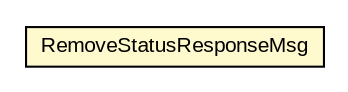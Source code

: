 #!/usr/local/bin/dot
#
# Class diagram 
# Generated by UMLGraph version R5_6-24-gf6e263 (http://www.umlgraph.org/)
#

digraph G {
	edge [fontname="arial",fontsize=10,labelfontname="arial",labelfontsize=10];
	node [fontname="arial",fontsize=10,shape=plaintext];
	nodesep=0.25;
	ranksep=0.5;
	// org.miloss.fgsms.services.interfaces.status.RemoveStatusResponseMsg
	c975221 [label=<<table title="org.miloss.fgsms.services.interfaces.status.RemoveStatusResponseMsg" border="0" cellborder="1" cellspacing="0" cellpadding="2" port="p" bgcolor="lemonChiffon" href="./RemoveStatusResponseMsg.html">
		<tr><td><table border="0" cellspacing="0" cellpadding="1">
<tr><td align="center" balign="center"> RemoveStatusResponseMsg </td></tr>
		</table></td></tr>
		</table>>, URL="./RemoveStatusResponseMsg.html", fontname="arial", fontcolor="black", fontsize=10.0];
}

